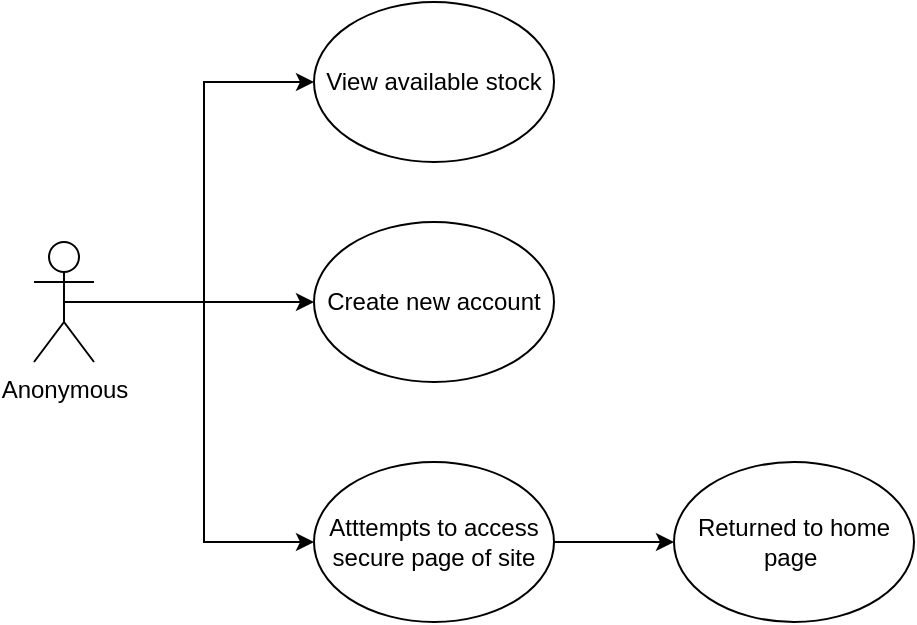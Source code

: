 <mxfile version="15.4.0" type="device"><diagram id="An-2pCi03d37O3wjUoC5" name="Page-1"><mxGraphModel dx="1105" dy="672" grid="1" gridSize="10" guides="1" tooltips="1" connect="1" arrows="1" fold="1" page="1" pageScale="1" pageWidth="827" pageHeight="1169" math="0" shadow="0"><root><mxCell id="0"/><mxCell id="1" parent="0"/><mxCell id="fZhzZVsyAfMgPjTiuLaS-12" style="edgeStyle=orthogonalEdgeStyle;rounded=0;orthogonalLoop=1;jettySize=auto;html=1;exitX=0.5;exitY=0.5;exitDx=0;exitDy=0;exitPerimeter=0;entryX=0;entryY=0.5;entryDx=0;entryDy=0;" edge="1" parent="1" source="fZhzZVsyAfMgPjTiuLaS-1" target="fZhzZVsyAfMgPjTiuLaS-8"><mxGeometry relative="1" as="geometry"/></mxCell><mxCell id="fZhzZVsyAfMgPjTiuLaS-13" style="edgeStyle=orthogonalEdgeStyle;rounded=0;orthogonalLoop=1;jettySize=auto;html=1;exitX=0.5;exitY=0.5;exitDx=0;exitDy=0;exitPerimeter=0;" edge="1" parent="1" source="fZhzZVsyAfMgPjTiuLaS-1" target="fZhzZVsyAfMgPjTiuLaS-4"><mxGeometry relative="1" as="geometry"/></mxCell><mxCell id="fZhzZVsyAfMgPjTiuLaS-14" style="edgeStyle=orthogonalEdgeStyle;rounded=0;orthogonalLoop=1;jettySize=auto;html=1;exitX=0.5;exitY=0.5;exitDx=0;exitDy=0;exitPerimeter=0;entryX=0;entryY=0.5;entryDx=0;entryDy=0;" edge="1" parent="1" source="fZhzZVsyAfMgPjTiuLaS-1" target="fZhzZVsyAfMgPjTiuLaS-7"><mxGeometry relative="1" as="geometry"/></mxCell><mxCell id="fZhzZVsyAfMgPjTiuLaS-1" value="Anonymous" style="shape=umlActor;verticalLabelPosition=bottom;verticalAlign=top;html=1;outlineConnect=0;" vertex="1" parent="1"><mxGeometry x="80" y="170" width="30" height="60" as="geometry"/></mxCell><mxCell id="fZhzZVsyAfMgPjTiuLaS-4" value="Create new account" style="ellipse;whiteSpace=wrap;html=1;" vertex="1" parent="1"><mxGeometry x="220" y="160" width="120" height="80" as="geometry"/></mxCell><mxCell id="fZhzZVsyAfMgPjTiuLaS-7" value="View available stock" style="ellipse;whiteSpace=wrap;html=1;" vertex="1" parent="1"><mxGeometry x="220" y="50" width="120" height="80" as="geometry"/></mxCell><mxCell id="fZhzZVsyAfMgPjTiuLaS-10" style="edgeStyle=orthogonalEdgeStyle;rounded=0;orthogonalLoop=1;jettySize=auto;html=1;exitX=1;exitY=0.5;exitDx=0;exitDy=0;entryX=0;entryY=0.5;entryDx=0;entryDy=0;" edge="1" parent="1" source="fZhzZVsyAfMgPjTiuLaS-8" target="fZhzZVsyAfMgPjTiuLaS-9"><mxGeometry relative="1" as="geometry"/></mxCell><mxCell id="fZhzZVsyAfMgPjTiuLaS-8" value="Atttempts to access secure page of site" style="ellipse;whiteSpace=wrap;html=1;" vertex="1" parent="1"><mxGeometry x="220" y="280" width="120" height="80" as="geometry"/></mxCell><mxCell id="fZhzZVsyAfMgPjTiuLaS-9" value="Returned to home page&amp;nbsp;" style="ellipse;whiteSpace=wrap;html=1;" vertex="1" parent="1"><mxGeometry x="400" y="280" width="120" height="80" as="geometry"/></mxCell></root></mxGraphModel></diagram></mxfile>